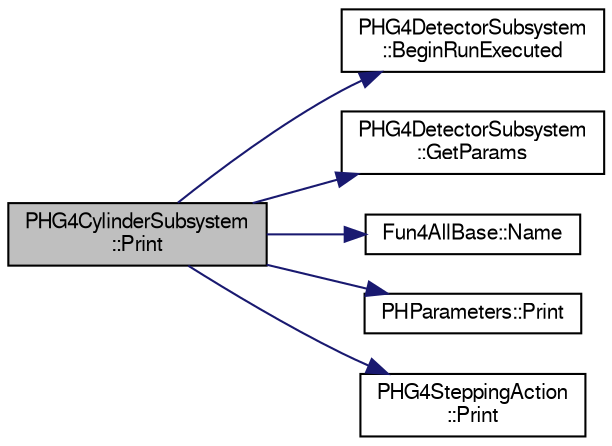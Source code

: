 digraph "PHG4CylinderSubsystem::Print"
{
  bgcolor="transparent";
  edge [fontname="FreeSans",fontsize="10",labelfontname="FreeSans",labelfontsize="10"];
  node [fontname="FreeSans",fontsize="10",shape=record];
  rankdir="LR";
  Node1 [label="PHG4CylinderSubsystem\l::Print",height=0.2,width=0.4,color="black", fillcolor="grey75", style="filled" fontcolor="black"];
  Node1 -> Node2 [color="midnightblue",fontsize="10",style="solid",fontname="FreeSans"];
  Node2 [label="PHG4DetectorSubsystem\l::BeginRunExecuted",height=0.2,width=0.4,color="black",URL="$d5/d29/classPHG4DetectorSubsystem.html#a3b3141326c3629312a250a42217d2462"];
  Node1 -> Node3 [color="midnightblue",fontsize="10",style="solid",fontname="FreeSans"];
  Node3 [label="PHG4DetectorSubsystem\l::GetParams",height=0.2,width=0.4,color="black",URL="$d5/d29/classPHG4DetectorSubsystem.html#a6ce8e425ac50e6f13d44075bd6843dcf"];
  Node1 -> Node4 [color="midnightblue",fontsize="10",style="solid",fontname="FreeSans"];
  Node4 [label="Fun4AllBase::Name",height=0.2,width=0.4,color="black",URL="$d5/dec/classFun4AllBase.html#a41f9ac377743d046f590617fd6f4f0ed",tooltip="Returns the name of this module. "];
  Node1 -> Node5 [color="midnightblue",fontsize="10",style="solid",fontname="FreeSans"];
  Node5 [label="PHParameters::Print",height=0.2,width=0.4,color="black",URL="$dd/dae/classPHParameters.html#aad26ea942f2bea4c9b12af9c35f204d6"];
  Node1 -> Node6 [color="midnightblue",fontsize="10",style="solid",fontname="FreeSans"];
  Node6 [label="PHG4SteppingAction\l::Print",height=0.2,width=0.4,color="black",URL="$df/d3f/classPHG4SteppingAction.html#ab450bfc504b60661c2d6b925d7b6f028"];
}
